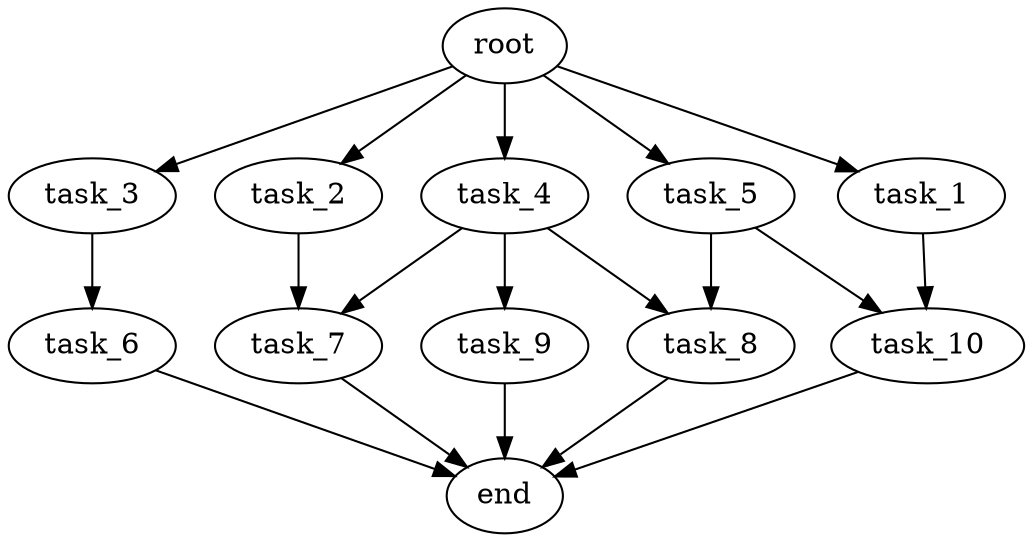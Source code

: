 digraph G {
  root [size="0.000000e+00"];
  task_1 [size="7.047651e+09"];
  task_2 [size="2.058639e+09"];
  task_3 [size="7.523503e+09"];
  task_4 [size="8.087489e+09"];
  task_5 [size="6.265750e+08"];
  task_6 [size="1.018419e+09"];
  task_7 [size="8.719921e+09"];
  task_8 [size="1.870411e+09"];
  task_9 [size="3.260523e+09"];
  task_10 [size="4.576047e+09"];
  end [size="0.000000e+00"];

  root -> task_1 [size="1.000000e-12"];
  root -> task_2 [size="1.000000e-12"];
  root -> task_3 [size="1.000000e-12"];
  root -> task_4 [size="1.000000e-12"];
  root -> task_5 [size="1.000000e-12"];
  task_1 -> task_10 [size="2.288023e+08"];
  task_2 -> task_7 [size="4.359961e+08"];
  task_3 -> task_6 [size="1.018419e+08"];
  task_4 -> task_7 [size="4.359961e+08"];
  task_4 -> task_8 [size="9.352057e+07"];
  task_4 -> task_9 [size="3.260523e+08"];
  task_5 -> task_8 [size="9.352057e+07"];
  task_5 -> task_10 [size="2.288023e+08"];
  task_6 -> end [size="1.000000e-12"];
  task_7 -> end [size="1.000000e-12"];
  task_8 -> end [size="1.000000e-12"];
  task_9 -> end [size="1.000000e-12"];
  task_10 -> end [size="1.000000e-12"];
}
